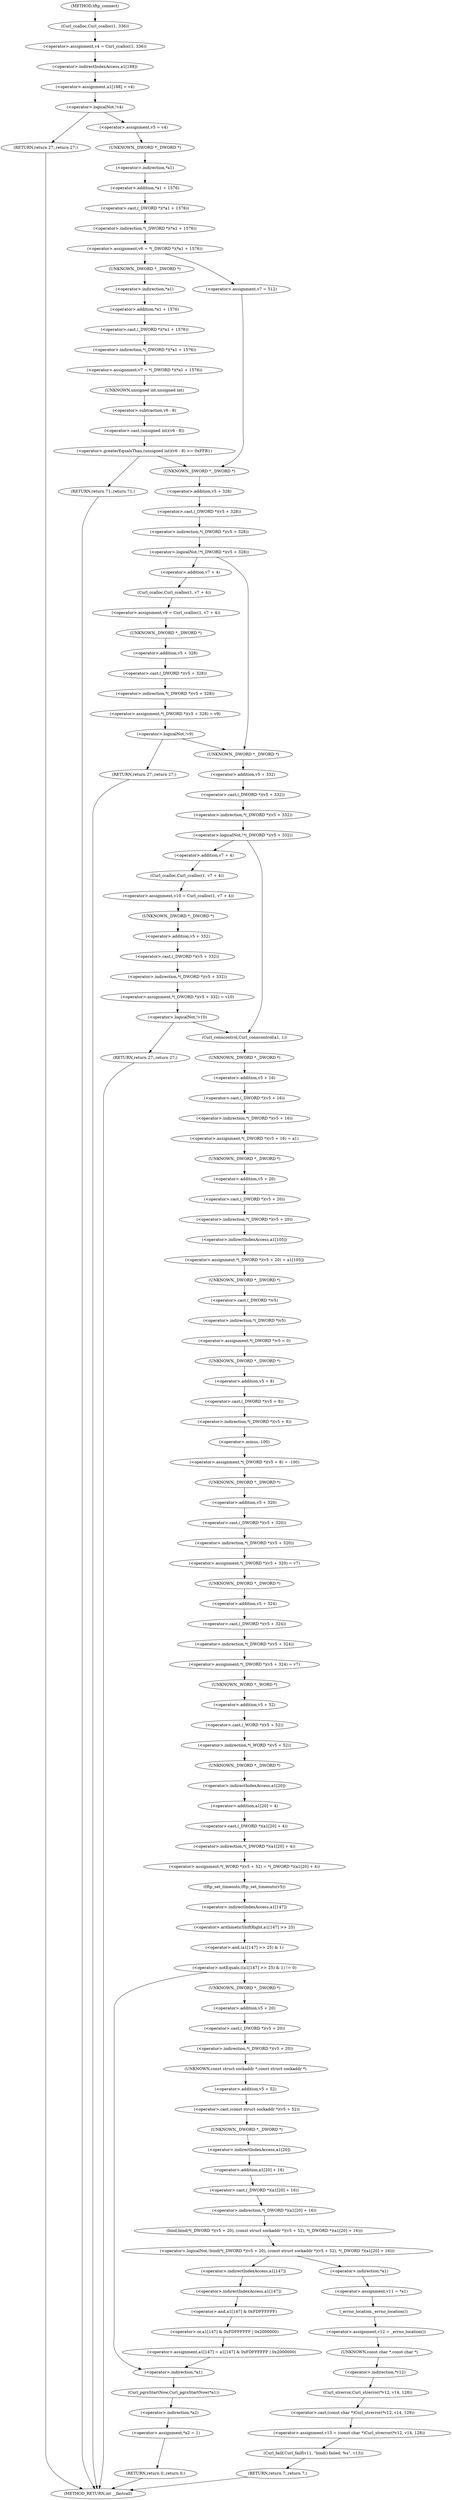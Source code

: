 digraph tftp_connect {  
"1000125" [label = "(<operator>.assignment,v4 = Curl_ccalloc(1, 336))" ]
"1000127" [label = "(Curl_ccalloc,Curl_ccalloc(1, 336))" ]
"1000130" [label = "(<operator>.assignment,a1[188] = v4)" ]
"1000131" [label = "(<operator>.indirectIndexAccess,a1[188])" ]
"1000136" [label = "(<operator>.logicalNot,!v4)" ]
"1000138" [label = "(RETURN,return 27;,return 27;)" ]
"1000140" [label = "(<operator>.assignment,v5 = v4)" ]
"1000143" [label = "(<operator>.assignment,v6 = *(_DWORD *)(*a1 + 1576))" ]
"1000145" [label = "(<operator>.indirection,*(_DWORD *)(*a1 + 1576))" ]
"1000146" [label = "(<operator>.cast,(_DWORD *)(*a1 + 1576))" ]
"1000147" [label = "(UNKNOWN,_DWORD *,_DWORD *)" ]
"1000148" [label = "(<operator>.addition,*a1 + 1576)" ]
"1000149" [label = "(<operator>.indirection,*a1)" ]
"1000155" [label = "(<operator>.assignment,v7 = *(_DWORD *)(*a1 + 1576))" ]
"1000157" [label = "(<operator>.indirection,*(_DWORD *)(*a1 + 1576))" ]
"1000158" [label = "(<operator>.cast,(_DWORD *)(*a1 + 1576))" ]
"1000159" [label = "(UNKNOWN,_DWORD *,_DWORD *)" ]
"1000160" [label = "(<operator>.addition,*a1 + 1576)" ]
"1000161" [label = "(<operator>.indirection,*a1)" ]
"1000165" [label = "(<operator>.greaterEqualsThan,(unsigned int)(v6 - 8) >= 0xFFB1)" ]
"1000166" [label = "(<operator>.cast,(unsigned int)(v6 - 8))" ]
"1000167" [label = "(UNKNOWN,unsigned int,unsigned int)" ]
"1000168" [label = "(<operator>.subtraction,v6 - 8)" ]
"1000172" [label = "(RETURN,return 71;,return 71;)" ]
"1000176" [label = "(<operator>.assignment,v7 = 512)" ]
"1000180" [label = "(<operator>.logicalNot,!*(_DWORD *)(v5 + 328))" ]
"1000181" [label = "(<operator>.indirection,*(_DWORD *)(v5 + 328))" ]
"1000182" [label = "(<operator>.cast,(_DWORD *)(v5 + 328))" ]
"1000183" [label = "(UNKNOWN,_DWORD *,_DWORD *)" ]
"1000184" [label = "(<operator>.addition,v5 + 328)" ]
"1000188" [label = "(<operator>.assignment,v9 = Curl_ccalloc(1, v7 + 4))" ]
"1000190" [label = "(Curl_ccalloc,Curl_ccalloc(1, v7 + 4))" ]
"1000192" [label = "(<operator>.addition,v7 + 4)" ]
"1000195" [label = "(<operator>.assignment,*(_DWORD *)(v5 + 328) = v9)" ]
"1000196" [label = "(<operator>.indirection,*(_DWORD *)(v5 + 328))" ]
"1000197" [label = "(<operator>.cast,(_DWORD *)(v5 + 328))" ]
"1000198" [label = "(UNKNOWN,_DWORD *,_DWORD *)" ]
"1000199" [label = "(<operator>.addition,v5 + 328)" ]
"1000204" [label = "(<operator>.logicalNot,!v9)" ]
"1000206" [label = "(RETURN,return 27;,return 27;)" ]
"1000209" [label = "(<operator>.logicalNot,!*(_DWORD *)(v5 + 332))" ]
"1000210" [label = "(<operator>.indirection,*(_DWORD *)(v5 + 332))" ]
"1000211" [label = "(<operator>.cast,(_DWORD *)(v5 + 332))" ]
"1000212" [label = "(UNKNOWN,_DWORD *,_DWORD *)" ]
"1000213" [label = "(<operator>.addition,v5 + 332)" ]
"1000217" [label = "(<operator>.assignment,v10 = Curl_ccalloc(1, v7 + 4))" ]
"1000219" [label = "(Curl_ccalloc,Curl_ccalloc(1, v7 + 4))" ]
"1000221" [label = "(<operator>.addition,v7 + 4)" ]
"1000224" [label = "(<operator>.assignment,*(_DWORD *)(v5 + 332) = v10)" ]
"1000225" [label = "(<operator>.indirection,*(_DWORD *)(v5 + 332))" ]
"1000226" [label = "(<operator>.cast,(_DWORD *)(v5 + 332))" ]
"1000227" [label = "(UNKNOWN,_DWORD *,_DWORD *)" ]
"1000228" [label = "(<operator>.addition,v5 + 332)" ]
"1000233" [label = "(<operator>.logicalNot,!v10)" ]
"1000235" [label = "(RETURN,return 27;,return 27;)" ]
"1000237" [label = "(Curl_conncontrol,Curl_conncontrol(a1, 1))" ]
"1000240" [label = "(<operator>.assignment,*(_DWORD *)(v5 + 16) = a1)" ]
"1000241" [label = "(<operator>.indirection,*(_DWORD *)(v5 + 16))" ]
"1000242" [label = "(<operator>.cast,(_DWORD *)(v5 + 16))" ]
"1000243" [label = "(UNKNOWN,_DWORD *,_DWORD *)" ]
"1000244" [label = "(<operator>.addition,v5 + 16)" ]
"1000248" [label = "(<operator>.assignment,*(_DWORD *)(v5 + 20) = a1[105])" ]
"1000249" [label = "(<operator>.indirection,*(_DWORD *)(v5 + 20))" ]
"1000250" [label = "(<operator>.cast,(_DWORD *)(v5 + 20))" ]
"1000251" [label = "(UNKNOWN,_DWORD *,_DWORD *)" ]
"1000252" [label = "(<operator>.addition,v5 + 20)" ]
"1000255" [label = "(<operator>.indirectIndexAccess,a1[105])" ]
"1000258" [label = "(<operator>.assignment,*(_DWORD *)v5 = 0)" ]
"1000259" [label = "(<operator>.indirection,*(_DWORD *)v5)" ]
"1000260" [label = "(<operator>.cast,(_DWORD *)v5)" ]
"1000261" [label = "(UNKNOWN,_DWORD *,_DWORD *)" ]
"1000264" [label = "(<operator>.assignment,*(_DWORD *)(v5 + 8) = -100)" ]
"1000265" [label = "(<operator>.indirection,*(_DWORD *)(v5 + 8))" ]
"1000266" [label = "(<operator>.cast,(_DWORD *)(v5 + 8))" ]
"1000267" [label = "(UNKNOWN,_DWORD *,_DWORD *)" ]
"1000268" [label = "(<operator>.addition,v5 + 8)" ]
"1000271" [label = "(<operator>.minus,-100)" ]
"1000273" [label = "(<operator>.assignment,*(_DWORD *)(v5 + 320) = v7)" ]
"1000274" [label = "(<operator>.indirection,*(_DWORD *)(v5 + 320))" ]
"1000275" [label = "(<operator>.cast,(_DWORD *)(v5 + 320))" ]
"1000276" [label = "(UNKNOWN,_DWORD *,_DWORD *)" ]
"1000277" [label = "(<operator>.addition,v5 + 320)" ]
"1000281" [label = "(<operator>.assignment,*(_DWORD *)(v5 + 324) = v7)" ]
"1000282" [label = "(<operator>.indirection,*(_DWORD *)(v5 + 324))" ]
"1000283" [label = "(<operator>.cast,(_DWORD *)(v5 + 324))" ]
"1000284" [label = "(UNKNOWN,_DWORD *,_DWORD *)" ]
"1000285" [label = "(<operator>.addition,v5 + 324)" ]
"1000289" [label = "(<operator>.assignment,*(_WORD *)(v5 + 52) = *(_DWORD *)(a1[20] + 4))" ]
"1000290" [label = "(<operator>.indirection,*(_WORD *)(v5 + 52))" ]
"1000291" [label = "(<operator>.cast,(_WORD *)(v5 + 52))" ]
"1000292" [label = "(UNKNOWN,_WORD *,_WORD *)" ]
"1000293" [label = "(<operator>.addition,v5 + 52)" ]
"1000296" [label = "(<operator>.indirection,*(_DWORD *)(a1[20] + 4))" ]
"1000297" [label = "(<operator>.cast,(_DWORD *)(a1[20] + 4))" ]
"1000298" [label = "(UNKNOWN,_DWORD *,_DWORD *)" ]
"1000299" [label = "(<operator>.addition,a1[20] + 4)" ]
"1000300" [label = "(<operator>.indirectIndexAccess,a1[20])" ]
"1000304" [label = "(tftp_set_timeouts,tftp_set_timeouts(v5))" ]
"1000307" [label = "(<operator>.notEquals,((a1[147] >> 25) & 1) != 0)" ]
"1000308" [label = "(<operator>.and,(a1[147] >> 25) & 1)" ]
"1000309" [label = "(<operator>.arithmeticShiftRight,a1[147] >> 25)" ]
"1000310" [label = "(<operator>.indirectIndexAccess,a1[147])" ]
"1000318" [label = "(Curl_pgrsStartNow,Curl_pgrsStartNow(*a1))" ]
"1000319" [label = "(<operator>.indirection,*a1)" ]
"1000321" [label = "(<operator>.assignment,*a2 = 1)" ]
"1000322" [label = "(<operator>.indirection,*a2)" ]
"1000325" [label = "(RETURN,return 0;,return 0;)" ]
"1000328" [label = "(<operator>.logicalNot,!bind(*(_DWORD *)(v5 + 20), (const struct sockaddr *)(v5 + 52), *(_DWORD *)(a1[20] + 16)))" ]
"1000329" [label = "(bind,bind(*(_DWORD *)(v5 + 20), (const struct sockaddr *)(v5 + 52), *(_DWORD *)(a1[20] + 16)))" ]
"1000330" [label = "(<operator>.indirection,*(_DWORD *)(v5 + 20))" ]
"1000331" [label = "(<operator>.cast,(_DWORD *)(v5 + 20))" ]
"1000332" [label = "(UNKNOWN,_DWORD *,_DWORD *)" ]
"1000333" [label = "(<operator>.addition,v5 + 20)" ]
"1000336" [label = "(<operator>.cast,(const struct sockaddr *)(v5 + 52))" ]
"1000337" [label = "(UNKNOWN,const struct sockaddr *,const struct sockaddr *)" ]
"1000338" [label = "(<operator>.addition,v5 + 52)" ]
"1000341" [label = "(<operator>.indirection,*(_DWORD *)(a1[20] + 16))" ]
"1000342" [label = "(<operator>.cast,(_DWORD *)(a1[20] + 16))" ]
"1000343" [label = "(UNKNOWN,_DWORD *,_DWORD *)" ]
"1000344" [label = "(<operator>.addition,a1[20] + 16)" ]
"1000345" [label = "(<operator>.indirectIndexAccess,a1[20])" ]
"1000350" [label = "(<operator>.assignment,a1[147] = a1[147] & 0xFDFFFFFF | 0x2000000)" ]
"1000351" [label = "(<operator>.indirectIndexAccess,a1[147])" ]
"1000354" [label = "(<operator>.or,a1[147] & 0xFDFFFFFF | 0x2000000)" ]
"1000355" [label = "(<operator>.and,a1[147] & 0xFDFFFFFF)" ]
"1000356" [label = "(<operator>.indirectIndexAccess,a1[147])" ]
"1000362" [label = "(<operator>.assignment,v11 = *a1)" ]
"1000364" [label = "(<operator>.indirection,*a1)" ]
"1000366" [label = "(<operator>.assignment,v12 = _errno_location())" ]
"1000368" [label = "(_errno_location,_errno_location())" ]
"1000369" [label = "(<operator>.assignment,v13 = (const char *)Curl_strerror(*v12, v14, 128))" ]
"1000371" [label = "(<operator>.cast,(const char *)Curl_strerror(*v12, v14, 128))" ]
"1000372" [label = "(UNKNOWN,const char *,const char *)" ]
"1000373" [label = "(Curl_strerror,Curl_strerror(*v12, v14, 128))" ]
"1000374" [label = "(<operator>.indirection,*v12)" ]
"1000378" [label = "(Curl_failf,Curl_failf(v11, \"bind() failed; %s\", v13))" ]
"1000382" [label = "(RETURN,return 7;,return 7;)" ]
"1000111" [label = "(METHOD,tftp_connect)" ]
"1000384" [label = "(METHOD_RETURN,int __fastcall)" ]
  "1000125" -> "1000131" 
  "1000127" -> "1000125" 
  "1000130" -> "1000136" 
  "1000131" -> "1000130" 
  "1000136" -> "1000138" 
  "1000136" -> "1000140" 
  "1000138" -> "1000384" 
  "1000140" -> "1000147" 
  "1000143" -> "1000159" 
  "1000143" -> "1000176" 
  "1000145" -> "1000143" 
  "1000146" -> "1000145" 
  "1000147" -> "1000149" 
  "1000148" -> "1000146" 
  "1000149" -> "1000148" 
  "1000155" -> "1000167" 
  "1000157" -> "1000155" 
  "1000158" -> "1000157" 
  "1000159" -> "1000161" 
  "1000160" -> "1000158" 
  "1000161" -> "1000160" 
  "1000165" -> "1000183" 
  "1000165" -> "1000172" 
  "1000166" -> "1000165" 
  "1000167" -> "1000168" 
  "1000168" -> "1000166" 
  "1000172" -> "1000384" 
  "1000176" -> "1000183" 
  "1000180" -> "1000212" 
  "1000180" -> "1000192" 
  "1000181" -> "1000180" 
  "1000182" -> "1000181" 
  "1000183" -> "1000184" 
  "1000184" -> "1000182" 
  "1000188" -> "1000198" 
  "1000190" -> "1000188" 
  "1000192" -> "1000190" 
  "1000195" -> "1000204" 
  "1000196" -> "1000195" 
  "1000197" -> "1000196" 
  "1000198" -> "1000199" 
  "1000199" -> "1000197" 
  "1000204" -> "1000212" 
  "1000204" -> "1000206" 
  "1000206" -> "1000384" 
  "1000209" -> "1000221" 
  "1000209" -> "1000237" 
  "1000210" -> "1000209" 
  "1000211" -> "1000210" 
  "1000212" -> "1000213" 
  "1000213" -> "1000211" 
  "1000217" -> "1000227" 
  "1000219" -> "1000217" 
  "1000221" -> "1000219" 
  "1000224" -> "1000233" 
  "1000225" -> "1000224" 
  "1000226" -> "1000225" 
  "1000227" -> "1000228" 
  "1000228" -> "1000226" 
  "1000233" -> "1000235" 
  "1000233" -> "1000237" 
  "1000235" -> "1000384" 
  "1000237" -> "1000243" 
  "1000240" -> "1000251" 
  "1000241" -> "1000240" 
  "1000242" -> "1000241" 
  "1000243" -> "1000244" 
  "1000244" -> "1000242" 
  "1000248" -> "1000261" 
  "1000249" -> "1000255" 
  "1000250" -> "1000249" 
  "1000251" -> "1000252" 
  "1000252" -> "1000250" 
  "1000255" -> "1000248" 
  "1000258" -> "1000267" 
  "1000259" -> "1000258" 
  "1000260" -> "1000259" 
  "1000261" -> "1000260" 
  "1000264" -> "1000276" 
  "1000265" -> "1000271" 
  "1000266" -> "1000265" 
  "1000267" -> "1000268" 
  "1000268" -> "1000266" 
  "1000271" -> "1000264" 
  "1000273" -> "1000284" 
  "1000274" -> "1000273" 
  "1000275" -> "1000274" 
  "1000276" -> "1000277" 
  "1000277" -> "1000275" 
  "1000281" -> "1000292" 
  "1000282" -> "1000281" 
  "1000283" -> "1000282" 
  "1000284" -> "1000285" 
  "1000285" -> "1000283" 
  "1000289" -> "1000304" 
  "1000290" -> "1000298" 
  "1000291" -> "1000290" 
  "1000292" -> "1000293" 
  "1000293" -> "1000291" 
  "1000296" -> "1000289" 
  "1000297" -> "1000296" 
  "1000298" -> "1000300" 
  "1000299" -> "1000297" 
  "1000300" -> "1000299" 
  "1000304" -> "1000310" 
  "1000307" -> "1000332" 
  "1000307" -> "1000319" 
  "1000308" -> "1000307" 
  "1000309" -> "1000308" 
  "1000310" -> "1000309" 
  "1000318" -> "1000322" 
  "1000319" -> "1000318" 
  "1000321" -> "1000325" 
  "1000322" -> "1000321" 
  "1000325" -> "1000384" 
  "1000328" -> "1000351" 
  "1000328" -> "1000364" 
  "1000329" -> "1000328" 
  "1000330" -> "1000337" 
  "1000331" -> "1000330" 
  "1000332" -> "1000333" 
  "1000333" -> "1000331" 
  "1000336" -> "1000343" 
  "1000337" -> "1000338" 
  "1000338" -> "1000336" 
  "1000341" -> "1000329" 
  "1000342" -> "1000341" 
  "1000343" -> "1000345" 
  "1000344" -> "1000342" 
  "1000345" -> "1000344" 
  "1000350" -> "1000319" 
  "1000351" -> "1000356" 
  "1000354" -> "1000350" 
  "1000355" -> "1000354" 
  "1000356" -> "1000355" 
  "1000362" -> "1000368" 
  "1000364" -> "1000362" 
  "1000366" -> "1000372" 
  "1000368" -> "1000366" 
  "1000369" -> "1000378" 
  "1000371" -> "1000369" 
  "1000372" -> "1000374" 
  "1000373" -> "1000371" 
  "1000374" -> "1000373" 
  "1000378" -> "1000382" 
  "1000382" -> "1000384" 
  "1000111" -> "1000127" 
}
